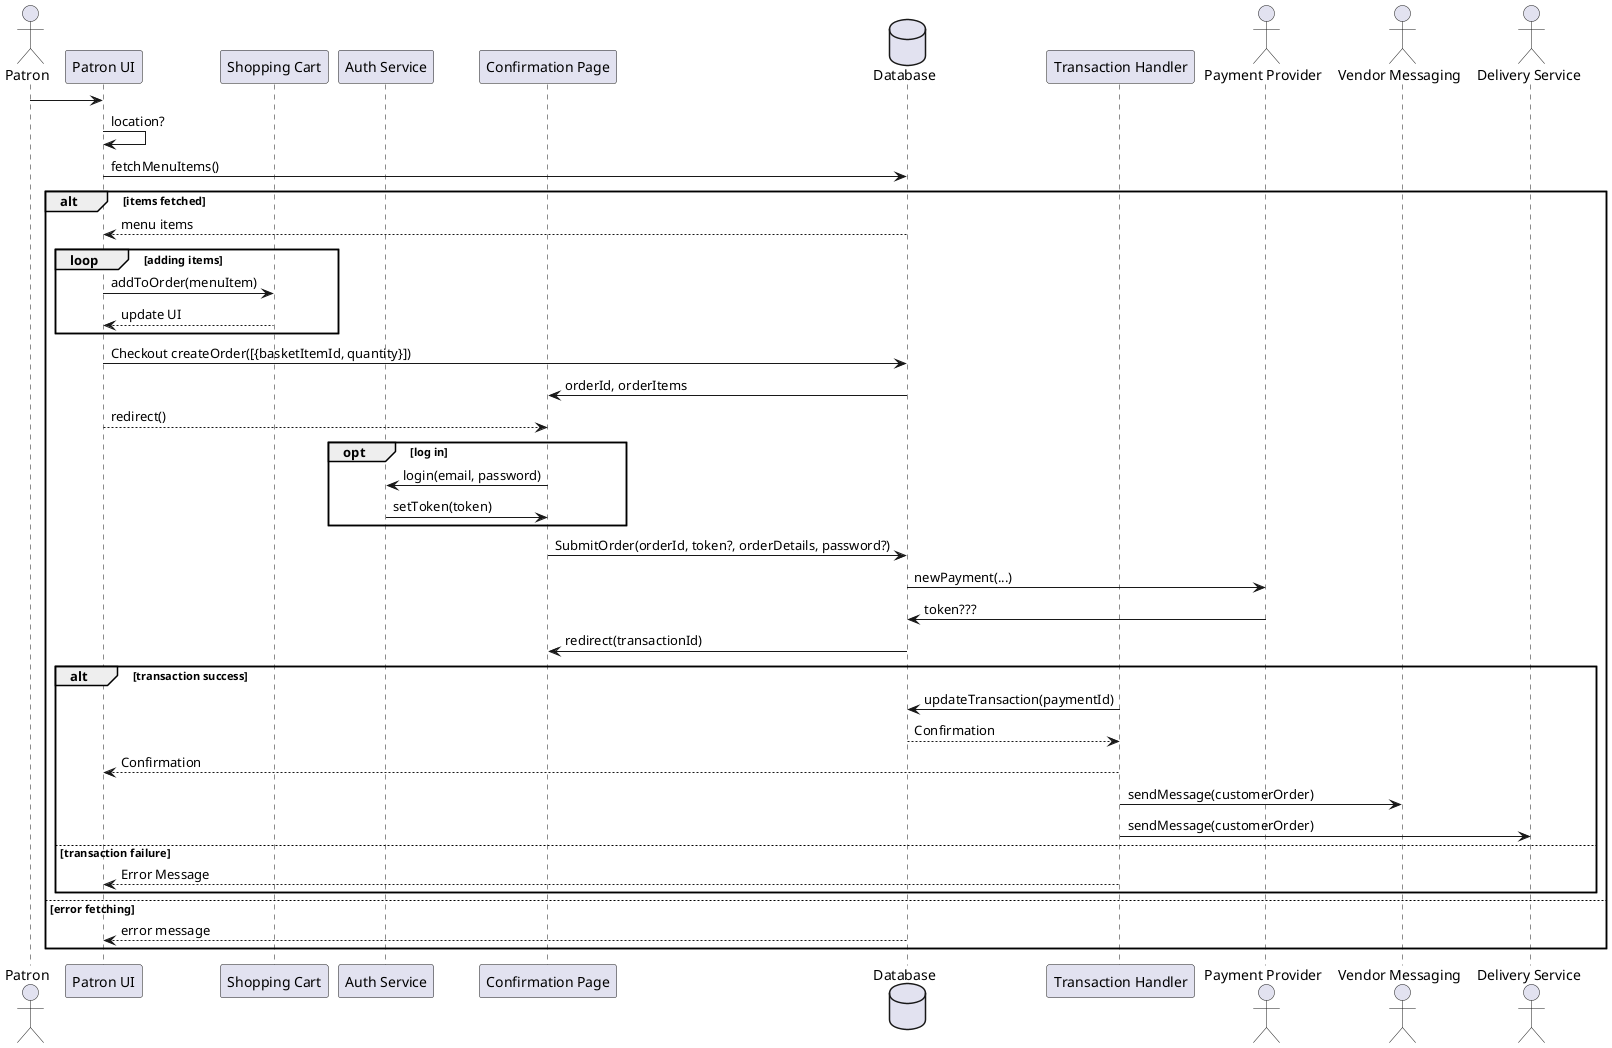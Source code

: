 @startuml
actor Patron
participant "Patron UI"
participant "Shopping Cart"
participant "Auth Service"
participant "Confirmation Page"
database Database
participant "Transaction Handler"
actor "Payment Provider"
actor "Vendor Messaging"
actor "Delivery Service"

Patron -> "Patron UI"
"Patron UI" -> "Patron UI": location?
"Patron UI" -> Database: fetchMenuItems()
alt items fetched
Database --> "Patron UI": menu items
loop adding items
"Patron UI" -> "Shopping Cart": addToOrder(menuItem)
"Shopping Cart" --> "Patron UI": update UI
end
"Patron UI" -> Database: Checkout createOrder([{basketItemId, quantity}])
"Database" -> "Confirmation Page": orderId, orderItems
"Patron UI" --> "Confirmation Page": redirect()
opt log in
"Confirmation Page" -> "Auth Service": login(email, password)
"Auth Service" -> "Confirmation Page": setToken(token)
end
"Confirmation Page" -> "Database": SubmitOrder(orderId, token?, orderDetails, password?)
"Database" -> "Payment Provider" : newPayment(...)
"Payment Provider" -> "Database" : token???
"Database" -> "Confirmation Page" : redirect(transactionId)
alt transaction success
"Transaction Handler" -> Database: updateTransaction(paymentId)
Database --> "Transaction Handler": Confirmation
"Transaction Handler" --> "Patron UI": Confirmation
"Transaction Handler" -> "Vendor Messaging": sendMessage(customerOrder)
"Transaction Handler" -> "Delivery Service": sendMessage(customerOrder)
else transaction failure
"Transaction Handler" --> "Patron UI": Error Message
end

else error fetching
Database --> "Patron UI": error message
end

@enduml